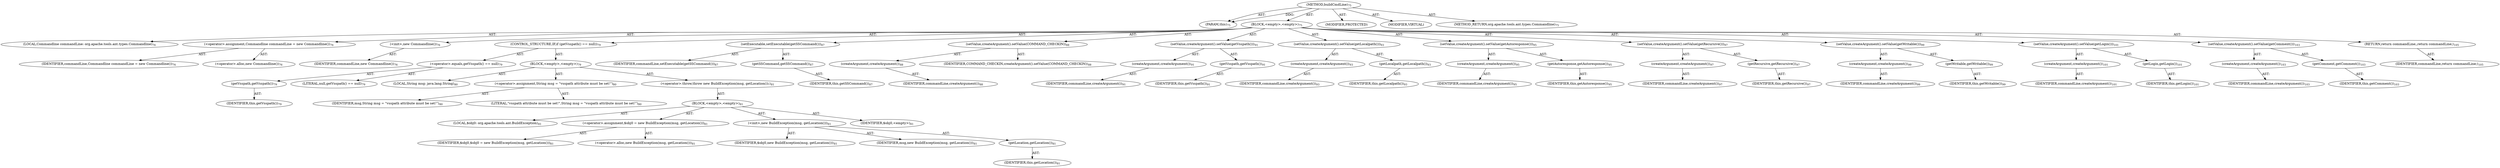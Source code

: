 digraph "buildCmdLine" {  
"111669149696" [label = <(METHOD,buildCmdLine)<SUB>75</SUB>> ]
"115964116992" [label = <(PARAM,this)<SUB>75</SUB>> ]
"25769803776" [label = <(BLOCK,&lt;empty&gt;,&lt;empty&gt;)<SUB>75</SUB>> ]
"94489280512" [label = <(LOCAL,Commandline commandLine: org.apache.tools.ant.types.Commandline)<SUB>76</SUB>> ]
"30064771072" [label = <(&lt;operator&gt;.assignment,Commandline commandLine = new Commandline())<SUB>76</SUB>> ]
"68719476746" [label = <(IDENTIFIER,commandLine,Commandline commandLine = new Commandline())<SUB>76</SUB>> ]
"30064771073" [label = <(&lt;operator&gt;.alloc,new Commandline())<SUB>76</SUB>> ]
"30064771074" [label = <(&lt;init&gt;,new Commandline())<SUB>76</SUB>> ]
"68719476747" [label = <(IDENTIFIER,commandLine,new Commandline())<SUB>76</SUB>> ]
"47244640256" [label = <(CONTROL_STRUCTURE,IF,if (getVsspath() == null))<SUB>79</SUB>> ]
"30064771075" [label = <(&lt;operator&gt;.equals,getVsspath() == null)<SUB>79</SUB>> ]
"30064771076" [label = <(getVsspath,getVsspath())<SUB>79</SUB>> ]
"68719476736" [label = <(IDENTIFIER,this,getVsspath())<SUB>79</SUB>> ]
"90194313216" [label = <(LITERAL,null,getVsspath() == null)<SUB>79</SUB>> ]
"25769803777" [label = <(BLOCK,&lt;empty&gt;,&lt;empty&gt;)<SUB>79</SUB>> ]
"94489280513" [label = <(LOCAL,String msg: java.lang.String)<SUB>80</SUB>> ]
"30064771077" [label = <(&lt;operator&gt;.assignment,String msg = &quot;vsspath attribute must be set!&quot;)<SUB>80</SUB>> ]
"68719476748" [label = <(IDENTIFIER,msg,String msg = &quot;vsspath attribute must be set!&quot;)<SUB>80</SUB>> ]
"90194313217" [label = <(LITERAL,&quot;vsspath attribute must be set!&quot;,String msg = &quot;vsspath attribute must be set!&quot;)<SUB>80</SUB>> ]
"30064771078" [label = <(&lt;operator&gt;.throw,throw new BuildException(msg, getLocation());)<SUB>81</SUB>> ]
"25769803778" [label = <(BLOCK,&lt;empty&gt;,&lt;empty&gt;)<SUB>81</SUB>> ]
"94489280514" [label = <(LOCAL,$obj0: org.apache.tools.ant.BuildException)<SUB>81</SUB>> ]
"30064771079" [label = <(&lt;operator&gt;.assignment,$obj0 = new BuildException(msg, getLocation()))<SUB>81</SUB>> ]
"68719476749" [label = <(IDENTIFIER,$obj0,$obj0 = new BuildException(msg, getLocation()))<SUB>81</SUB>> ]
"30064771080" [label = <(&lt;operator&gt;.alloc,new BuildException(msg, getLocation()))<SUB>81</SUB>> ]
"30064771081" [label = <(&lt;init&gt;,new BuildException(msg, getLocation()))<SUB>81</SUB>> ]
"68719476750" [label = <(IDENTIFIER,$obj0,new BuildException(msg, getLocation()))<SUB>81</SUB>> ]
"68719476751" [label = <(IDENTIFIER,msg,new BuildException(msg, getLocation()))<SUB>81</SUB>> ]
"30064771082" [label = <(getLocation,getLocation())<SUB>81</SUB>> ]
"68719476737" [label = <(IDENTIFIER,this,getLocation())<SUB>81</SUB>> ]
"68719476752" [label = <(IDENTIFIER,$obj0,&lt;empty&gt;)<SUB>81</SUB>> ]
"30064771083" [label = <(setExecutable,setExecutable(getSSCommand()))<SUB>87</SUB>> ]
"68719476753" [label = <(IDENTIFIER,commandLine,setExecutable(getSSCommand()))<SUB>87</SUB>> ]
"30064771084" [label = <(getSSCommand,getSSCommand())<SUB>87</SUB>> ]
"68719476738" [label = <(IDENTIFIER,this,getSSCommand())<SUB>87</SUB>> ]
"30064771085" [label = <(setValue,createArgument().setValue(COMMAND_CHECKIN))<SUB>88</SUB>> ]
"30064771086" [label = <(createArgument,createArgument())<SUB>88</SUB>> ]
"68719476754" [label = <(IDENTIFIER,commandLine,createArgument())<SUB>88</SUB>> ]
"68719476755" [label = <(IDENTIFIER,COMMAND_CHECKIN,createArgument().setValue(COMMAND_CHECKIN))<SUB>88</SUB>> ]
"30064771087" [label = <(setValue,createArgument().setValue(getVsspath()))<SUB>91</SUB>> ]
"30064771088" [label = <(createArgument,createArgument())<SUB>91</SUB>> ]
"68719476756" [label = <(IDENTIFIER,commandLine,createArgument())<SUB>91</SUB>> ]
"30064771089" [label = <(getVsspath,getVsspath())<SUB>91</SUB>> ]
"68719476739" [label = <(IDENTIFIER,this,getVsspath())<SUB>91</SUB>> ]
"30064771090" [label = <(setValue,createArgument().setValue(getLocalpath()))<SUB>93</SUB>> ]
"30064771091" [label = <(createArgument,createArgument())<SUB>93</SUB>> ]
"68719476757" [label = <(IDENTIFIER,commandLine,createArgument())<SUB>93</SUB>> ]
"30064771092" [label = <(getLocalpath,getLocalpath())<SUB>93</SUB>> ]
"68719476740" [label = <(IDENTIFIER,this,getLocalpath())<SUB>93</SUB>> ]
"30064771093" [label = <(setValue,createArgument().setValue(getAutoresponse()))<SUB>95</SUB>> ]
"30064771094" [label = <(createArgument,createArgument())<SUB>95</SUB>> ]
"68719476758" [label = <(IDENTIFIER,commandLine,createArgument())<SUB>95</SUB>> ]
"30064771095" [label = <(getAutoresponse,getAutoresponse())<SUB>95</SUB>> ]
"68719476741" [label = <(IDENTIFIER,this,getAutoresponse())<SUB>95</SUB>> ]
"30064771096" [label = <(setValue,createArgument().setValue(getRecursive()))<SUB>97</SUB>> ]
"30064771097" [label = <(createArgument,createArgument())<SUB>97</SUB>> ]
"68719476759" [label = <(IDENTIFIER,commandLine,createArgument())<SUB>97</SUB>> ]
"30064771098" [label = <(getRecursive,getRecursive())<SUB>97</SUB>> ]
"68719476742" [label = <(IDENTIFIER,this,getRecursive())<SUB>97</SUB>> ]
"30064771099" [label = <(setValue,createArgument().setValue(getWritable()))<SUB>99</SUB>> ]
"30064771100" [label = <(createArgument,createArgument())<SUB>99</SUB>> ]
"68719476760" [label = <(IDENTIFIER,commandLine,createArgument())<SUB>99</SUB>> ]
"30064771101" [label = <(getWritable,getWritable())<SUB>99</SUB>> ]
"68719476743" [label = <(IDENTIFIER,this,getWritable())<SUB>99</SUB>> ]
"30064771102" [label = <(setValue,createArgument().setValue(getLogin()))<SUB>101</SUB>> ]
"30064771103" [label = <(createArgument,createArgument())<SUB>101</SUB>> ]
"68719476761" [label = <(IDENTIFIER,commandLine,createArgument())<SUB>101</SUB>> ]
"30064771104" [label = <(getLogin,getLogin())<SUB>101</SUB>> ]
"68719476744" [label = <(IDENTIFIER,this,getLogin())<SUB>101</SUB>> ]
"30064771105" [label = <(setValue,createArgument().setValue(getComment()))<SUB>103</SUB>> ]
"30064771106" [label = <(createArgument,createArgument())<SUB>103</SUB>> ]
"68719476762" [label = <(IDENTIFIER,commandLine,createArgument())<SUB>103</SUB>> ]
"30064771107" [label = <(getComment,getComment())<SUB>103</SUB>> ]
"68719476745" [label = <(IDENTIFIER,this,getComment())<SUB>103</SUB>> ]
"146028888064" [label = <(RETURN,return commandLine;,return commandLine;)<SUB>105</SUB>> ]
"68719476763" [label = <(IDENTIFIER,commandLine,return commandLine;)<SUB>105</SUB>> ]
"133143986176" [label = <(MODIFIER,PROTECTED)> ]
"133143986177" [label = <(MODIFIER,VIRTUAL)> ]
"128849018880" [label = <(METHOD_RETURN,org.apache.tools.ant.types.Commandline)<SUB>75</SUB>> ]
  "111669149696" -> "115964116992"  [ label = "AST: "] 
  "111669149696" -> "25769803776"  [ label = "AST: "] 
  "111669149696" -> "133143986176"  [ label = "AST: "] 
  "111669149696" -> "133143986177"  [ label = "AST: "] 
  "111669149696" -> "128849018880"  [ label = "AST: "] 
  "25769803776" -> "94489280512"  [ label = "AST: "] 
  "25769803776" -> "30064771072"  [ label = "AST: "] 
  "25769803776" -> "30064771074"  [ label = "AST: "] 
  "25769803776" -> "47244640256"  [ label = "AST: "] 
  "25769803776" -> "30064771083"  [ label = "AST: "] 
  "25769803776" -> "30064771085"  [ label = "AST: "] 
  "25769803776" -> "30064771087"  [ label = "AST: "] 
  "25769803776" -> "30064771090"  [ label = "AST: "] 
  "25769803776" -> "30064771093"  [ label = "AST: "] 
  "25769803776" -> "30064771096"  [ label = "AST: "] 
  "25769803776" -> "30064771099"  [ label = "AST: "] 
  "25769803776" -> "30064771102"  [ label = "AST: "] 
  "25769803776" -> "30064771105"  [ label = "AST: "] 
  "25769803776" -> "146028888064"  [ label = "AST: "] 
  "30064771072" -> "68719476746"  [ label = "AST: "] 
  "30064771072" -> "30064771073"  [ label = "AST: "] 
  "30064771074" -> "68719476747"  [ label = "AST: "] 
  "47244640256" -> "30064771075"  [ label = "AST: "] 
  "47244640256" -> "25769803777"  [ label = "AST: "] 
  "30064771075" -> "30064771076"  [ label = "AST: "] 
  "30064771075" -> "90194313216"  [ label = "AST: "] 
  "30064771076" -> "68719476736"  [ label = "AST: "] 
  "25769803777" -> "94489280513"  [ label = "AST: "] 
  "25769803777" -> "30064771077"  [ label = "AST: "] 
  "25769803777" -> "30064771078"  [ label = "AST: "] 
  "30064771077" -> "68719476748"  [ label = "AST: "] 
  "30064771077" -> "90194313217"  [ label = "AST: "] 
  "30064771078" -> "25769803778"  [ label = "AST: "] 
  "25769803778" -> "94489280514"  [ label = "AST: "] 
  "25769803778" -> "30064771079"  [ label = "AST: "] 
  "25769803778" -> "30064771081"  [ label = "AST: "] 
  "25769803778" -> "68719476752"  [ label = "AST: "] 
  "30064771079" -> "68719476749"  [ label = "AST: "] 
  "30064771079" -> "30064771080"  [ label = "AST: "] 
  "30064771081" -> "68719476750"  [ label = "AST: "] 
  "30064771081" -> "68719476751"  [ label = "AST: "] 
  "30064771081" -> "30064771082"  [ label = "AST: "] 
  "30064771082" -> "68719476737"  [ label = "AST: "] 
  "30064771083" -> "68719476753"  [ label = "AST: "] 
  "30064771083" -> "30064771084"  [ label = "AST: "] 
  "30064771084" -> "68719476738"  [ label = "AST: "] 
  "30064771085" -> "30064771086"  [ label = "AST: "] 
  "30064771085" -> "68719476755"  [ label = "AST: "] 
  "30064771086" -> "68719476754"  [ label = "AST: "] 
  "30064771087" -> "30064771088"  [ label = "AST: "] 
  "30064771087" -> "30064771089"  [ label = "AST: "] 
  "30064771088" -> "68719476756"  [ label = "AST: "] 
  "30064771089" -> "68719476739"  [ label = "AST: "] 
  "30064771090" -> "30064771091"  [ label = "AST: "] 
  "30064771090" -> "30064771092"  [ label = "AST: "] 
  "30064771091" -> "68719476757"  [ label = "AST: "] 
  "30064771092" -> "68719476740"  [ label = "AST: "] 
  "30064771093" -> "30064771094"  [ label = "AST: "] 
  "30064771093" -> "30064771095"  [ label = "AST: "] 
  "30064771094" -> "68719476758"  [ label = "AST: "] 
  "30064771095" -> "68719476741"  [ label = "AST: "] 
  "30064771096" -> "30064771097"  [ label = "AST: "] 
  "30064771096" -> "30064771098"  [ label = "AST: "] 
  "30064771097" -> "68719476759"  [ label = "AST: "] 
  "30064771098" -> "68719476742"  [ label = "AST: "] 
  "30064771099" -> "30064771100"  [ label = "AST: "] 
  "30064771099" -> "30064771101"  [ label = "AST: "] 
  "30064771100" -> "68719476760"  [ label = "AST: "] 
  "30064771101" -> "68719476743"  [ label = "AST: "] 
  "30064771102" -> "30064771103"  [ label = "AST: "] 
  "30064771102" -> "30064771104"  [ label = "AST: "] 
  "30064771103" -> "68719476761"  [ label = "AST: "] 
  "30064771104" -> "68719476744"  [ label = "AST: "] 
  "30064771105" -> "30064771106"  [ label = "AST: "] 
  "30064771105" -> "30064771107"  [ label = "AST: "] 
  "30064771106" -> "68719476762"  [ label = "AST: "] 
  "30064771107" -> "68719476745"  [ label = "AST: "] 
  "146028888064" -> "68719476763"  [ label = "AST: "] 
  "111669149696" -> "115964116992"  [ label = "DDG: "] 
}
